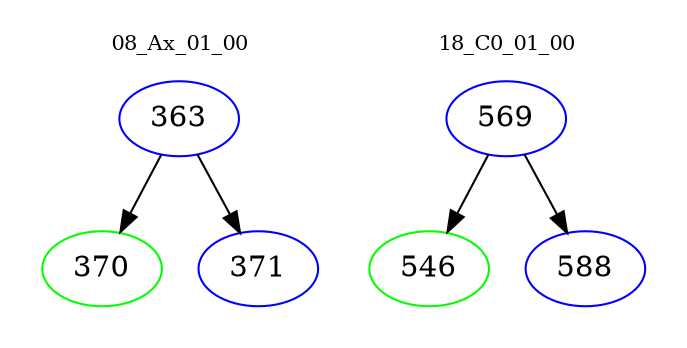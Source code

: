 digraph{
subgraph cluster_0 {
color = white
label = "08_Ax_01_00";
fontsize=10;
T0_363 [label="363", color="blue"]
T0_363 -> T0_370 [color="black"]
T0_370 [label="370", color="green"]
T0_363 -> T0_371 [color="black"]
T0_371 [label="371", color="blue"]
}
subgraph cluster_1 {
color = white
label = "18_C0_01_00";
fontsize=10;
T1_569 [label="569", color="blue"]
T1_569 -> T1_546 [color="black"]
T1_546 [label="546", color="green"]
T1_569 -> T1_588 [color="black"]
T1_588 [label="588", color="blue"]
}
}
